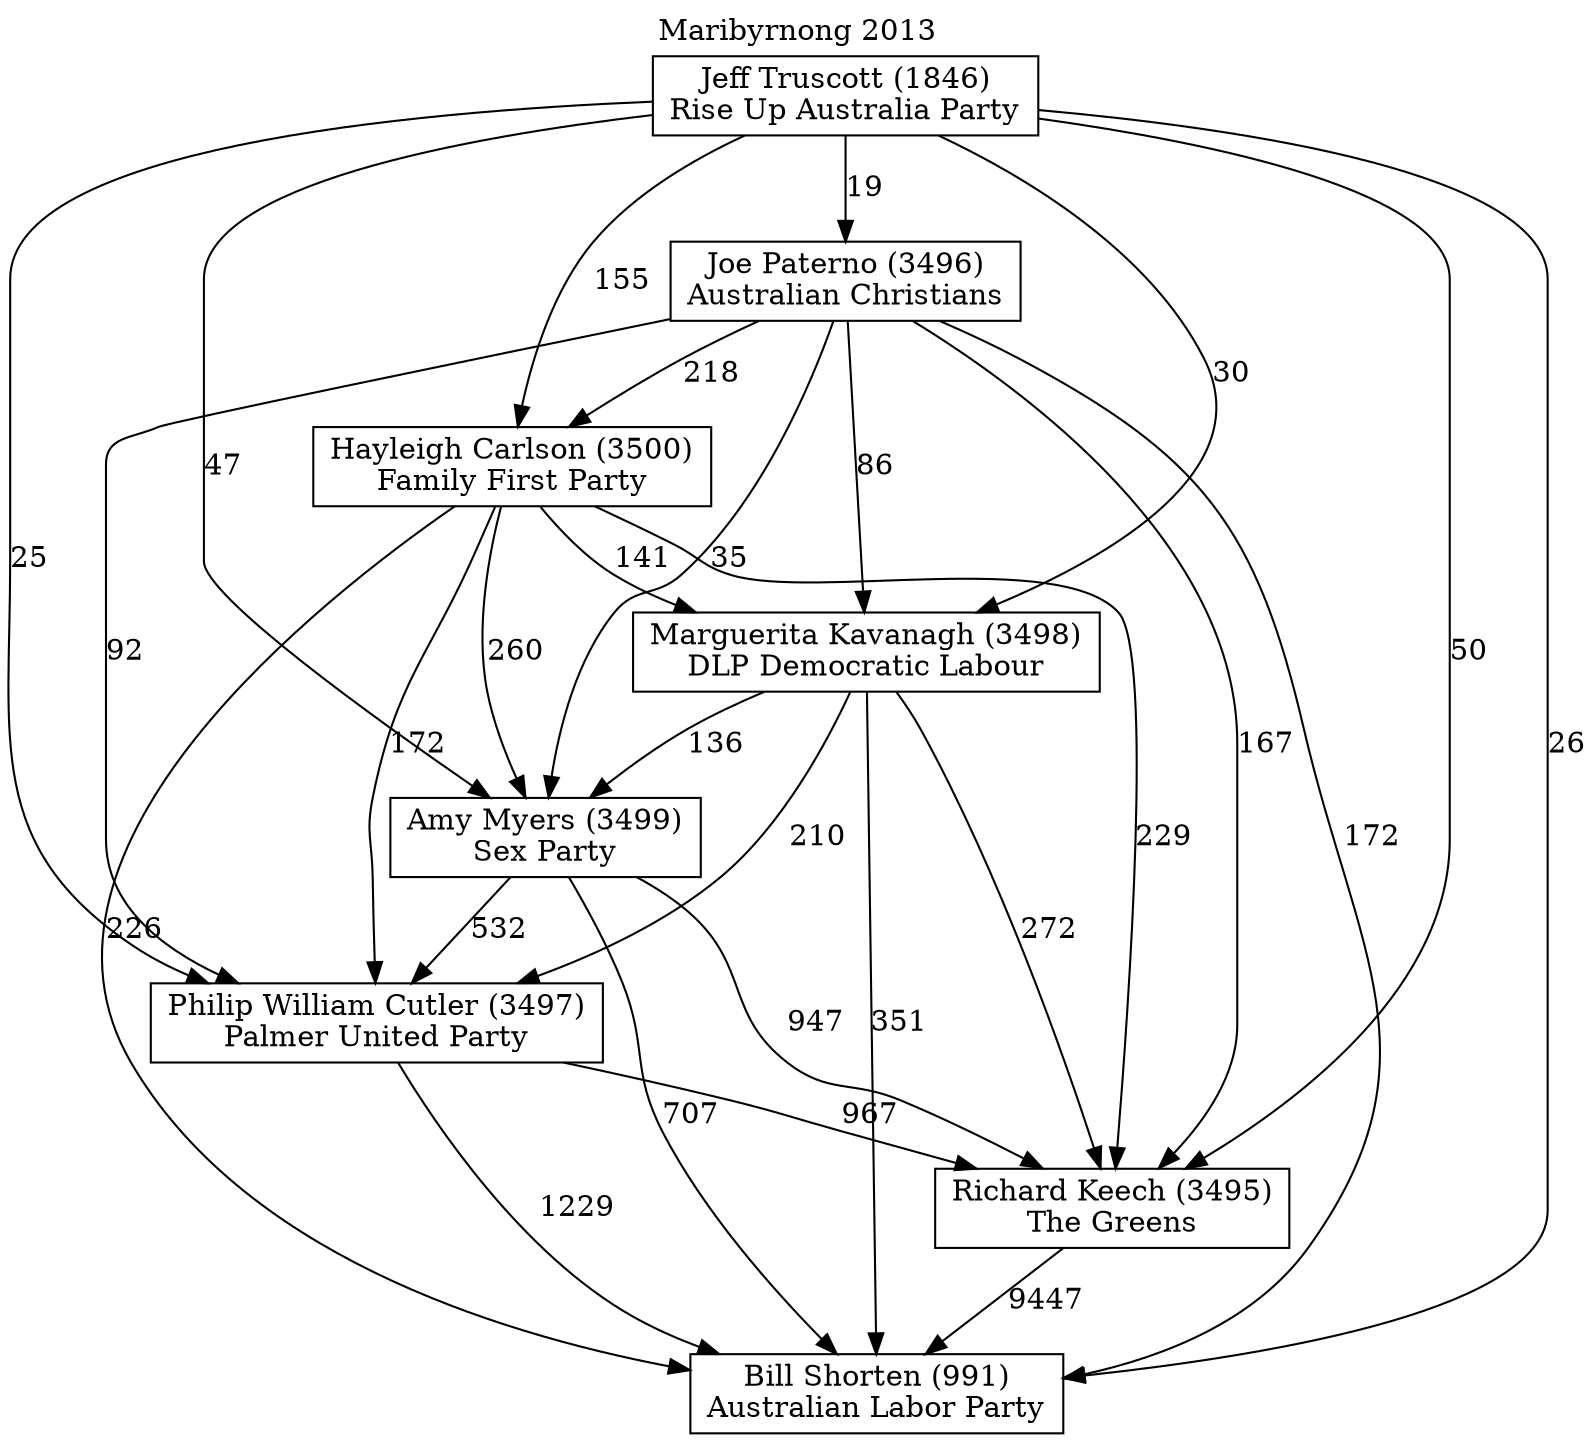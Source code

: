 // House preference flow
digraph "Bill Shorten (991)_Maribyrnong_2013" {
	graph [label="Maribyrnong 2013" labelloc=t mclimit=10]
	node [shape=box]
	"Amy Myers (3499)" [label="Amy Myers (3499)
Sex Party"]
	"Bill Shorten (991)" [label="Bill Shorten (991)
Australian Labor Party"]
	"Hayleigh Carlson (3500)" [label="Hayleigh Carlson (3500)
Family First Party"]
	"Jeff Truscott (1846)" [label="Jeff Truscott (1846)
Rise Up Australia Party"]
	"Joe Paterno (3496)" [label="Joe Paterno (3496)
Australian Christians"]
	"Marguerita Kavanagh (3498)" [label="Marguerita Kavanagh (3498)
DLP Democratic Labour"]
	"Philip William Cutler (3497)" [label="Philip William Cutler (3497)
Palmer United Party"]
	"Richard Keech (3495)" [label="Richard Keech (3495)
The Greens"]
	"Amy Myers (3499)" -> "Bill Shorten (991)" [label=707]
	"Amy Myers (3499)" -> "Philip William Cutler (3497)" [label=532]
	"Amy Myers (3499)" -> "Richard Keech (3495)" [label=947]
	"Hayleigh Carlson (3500)" -> "Amy Myers (3499)" [label=260]
	"Hayleigh Carlson (3500)" -> "Bill Shorten (991)" [label=226]
	"Hayleigh Carlson (3500)" -> "Marguerita Kavanagh (3498)" [label=141]
	"Hayleigh Carlson (3500)" -> "Philip William Cutler (3497)" [label=172]
	"Hayleigh Carlson (3500)" -> "Richard Keech (3495)" [label=229]
	"Jeff Truscott (1846)" -> "Amy Myers (3499)" [label=47]
	"Jeff Truscott (1846)" -> "Bill Shorten (991)" [label=26]
	"Jeff Truscott (1846)" -> "Hayleigh Carlson (3500)" [label=155]
	"Jeff Truscott (1846)" -> "Joe Paterno (3496)" [label=19]
	"Jeff Truscott (1846)" -> "Marguerita Kavanagh (3498)" [label=30]
	"Jeff Truscott (1846)" -> "Philip William Cutler (3497)" [label=25]
	"Jeff Truscott (1846)" -> "Richard Keech (3495)" [label=50]
	"Joe Paterno (3496)" -> "Amy Myers (3499)" [label=35]
	"Joe Paterno (3496)" -> "Bill Shorten (991)" [label=172]
	"Joe Paterno (3496)" -> "Hayleigh Carlson (3500)" [label=218]
	"Joe Paterno (3496)" -> "Marguerita Kavanagh (3498)" [label=86]
	"Joe Paterno (3496)" -> "Philip William Cutler (3497)" [label=92]
	"Joe Paterno (3496)" -> "Richard Keech (3495)" [label=167]
	"Marguerita Kavanagh (3498)" -> "Amy Myers (3499)" [label=136]
	"Marguerita Kavanagh (3498)" -> "Bill Shorten (991)" [label=351]
	"Marguerita Kavanagh (3498)" -> "Philip William Cutler (3497)" [label=210]
	"Marguerita Kavanagh (3498)" -> "Richard Keech (3495)" [label=272]
	"Philip William Cutler (3497)" -> "Bill Shorten (991)" [label=1229]
	"Philip William Cutler (3497)" -> "Richard Keech (3495)" [label=967]
	"Richard Keech (3495)" -> "Bill Shorten (991)" [label=9447]
}
